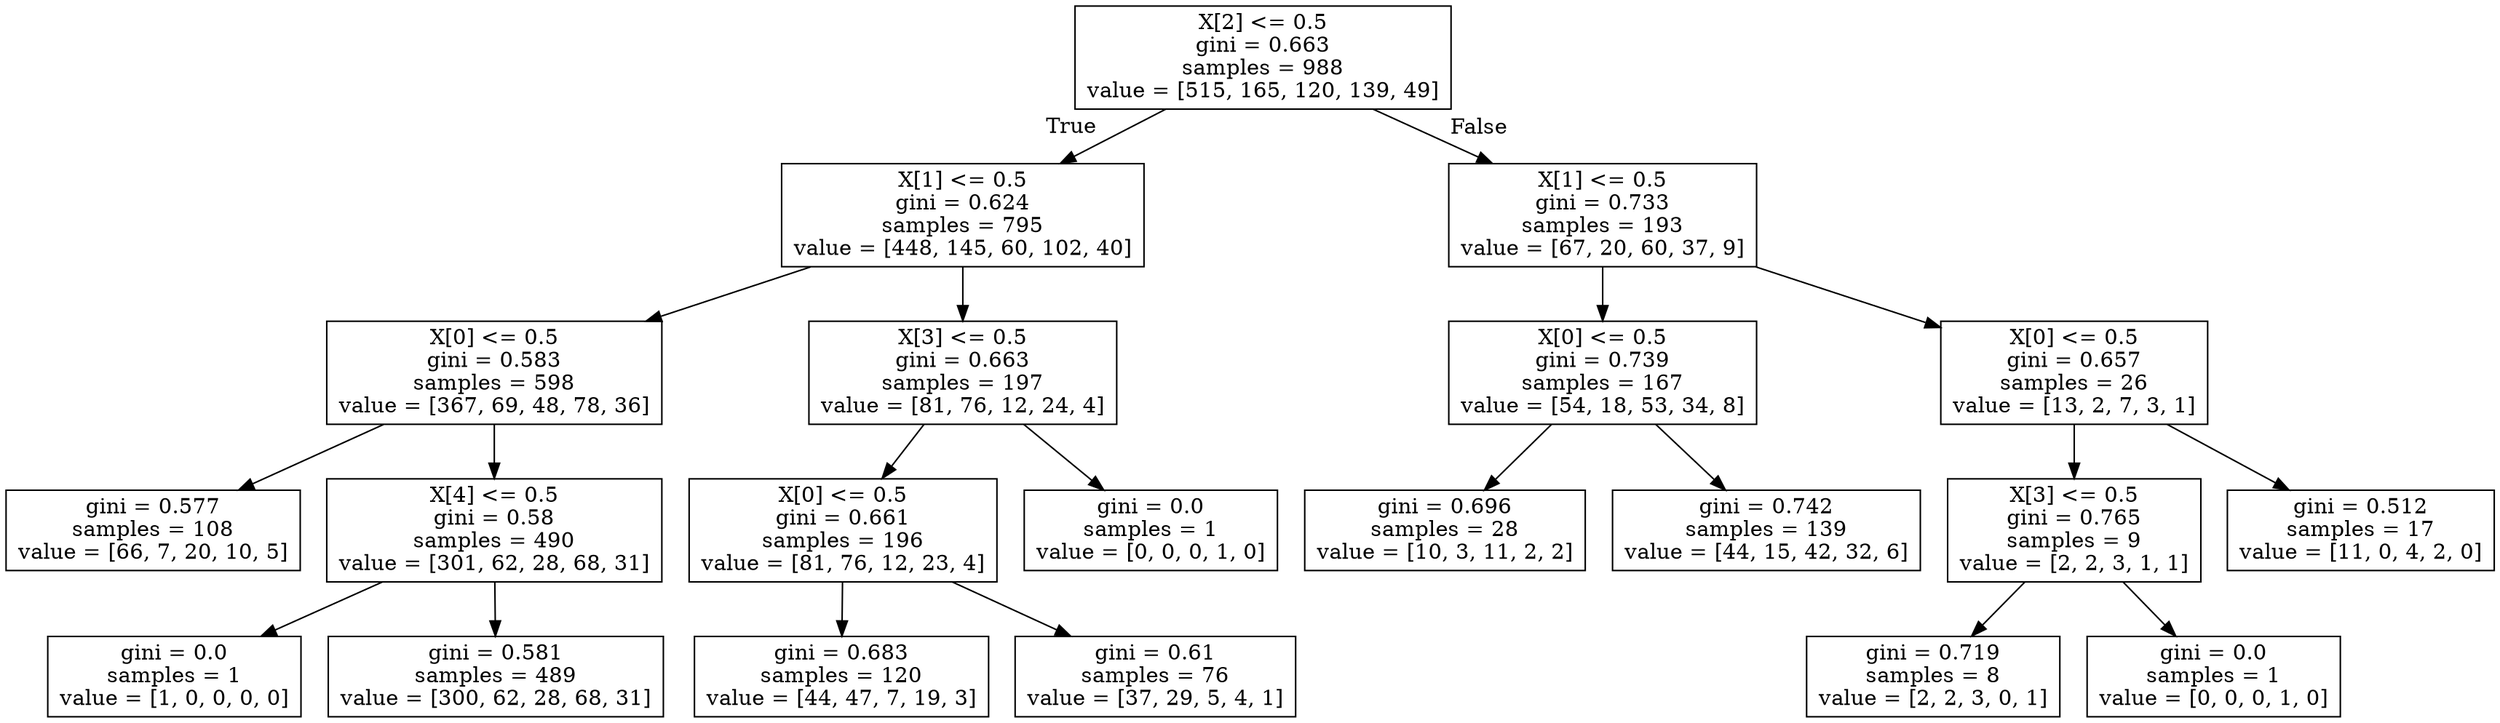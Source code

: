 digraph Tree {
node [shape=box] ;
0 [label="X[2] <= 0.5\ngini = 0.663\nsamples = 988\nvalue = [515, 165, 120, 139, 49]"] ;
1 [label="X[1] <= 0.5\ngini = 0.624\nsamples = 795\nvalue = [448, 145, 60, 102, 40]"] ;
0 -> 1 [labeldistance=2.5, labelangle=45, headlabel="True"] ;
2 [label="X[0] <= 0.5\ngini = 0.583\nsamples = 598\nvalue = [367, 69, 48, 78, 36]"] ;
1 -> 2 ;
3 [label="gini = 0.577\nsamples = 108\nvalue = [66, 7, 20, 10, 5]"] ;
2 -> 3 ;
4 [label="X[4] <= 0.5\ngini = 0.58\nsamples = 490\nvalue = [301, 62, 28, 68, 31]"] ;
2 -> 4 ;
5 [label="gini = 0.0\nsamples = 1\nvalue = [1, 0, 0, 0, 0]"] ;
4 -> 5 ;
6 [label="gini = 0.581\nsamples = 489\nvalue = [300, 62, 28, 68, 31]"] ;
4 -> 6 ;
7 [label="X[3] <= 0.5\ngini = 0.663\nsamples = 197\nvalue = [81, 76, 12, 24, 4]"] ;
1 -> 7 ;
8 [label="X[0] <= 0.5\ngini = 0.661\nsamples = 196\nvalue = [81, 76, 12, 23, 4]"] ;
7 -> 8 ;
9 [label="gini = 0.683\nsamples = 120\nvalue = [44, 47, 7, 19, 3]"] ;
8 -> 9 ;
10 [label="gini = 0.61\nsamples = 76\nvalue = [37, 29, 5, 4, 1]"] ;
8 -> 10 ;
11 [label="gini = 0.0\nsamples = 1\nvalue = [0, 0, 0, 1, 0]"] ;
7 -> 11 ;
12 [label="X[1] <= 0.5\ngini = 0.733\nsamples = 193\nvalue = [67, 20, 60, 37, 9]"] ;
0 -> 12 [labeldistance=2.5, labelangle=-45, headlabel="False"] ;
13 [label="X[0] <= 0.5\ngini = 0.739\nsamples = 167\nvalue = [54, 18, 53, 34, 8]"] ;
12 -> 13 ;
14 [label="gini = 0.696\nsamples = 28\nvalue = [10, 3, 11, 2, 2]"] ;
13 -> 14 ;
15 [label="gini = 0.742\nsamples = 139\nvalue = [44, 15, 42, 32, 6]"] ;
13 -> 15 ;
16 [label="X[0] <= 0.5\ngini = 0.657\nsamples = 26\nvalue = [13, 2, 7, 3, 1]"] ;
12 -> 16 ;
17 [label="X[3] <= 0.5\ngini = 0.765\nsamples = 9\nvalue = [2, 2, 3, 1, 1]"] ;
16 -> 17 ;
18 [label="gini = 0.719\nsamples = 8\nvalue = [2, 2, 3, 0, 1]"] ;
17 -> 18 ;
19 [label="gini = 0.0\nsamples = 1\nvalue = [0, 0, 0, 1, 0]"] ;
17 -> 19 ;
20 [label="gini = 0.512\nsamples = 17\nvalue = [11, 0, 4, 2, 0]"] ;
16 -> 20 ;
}